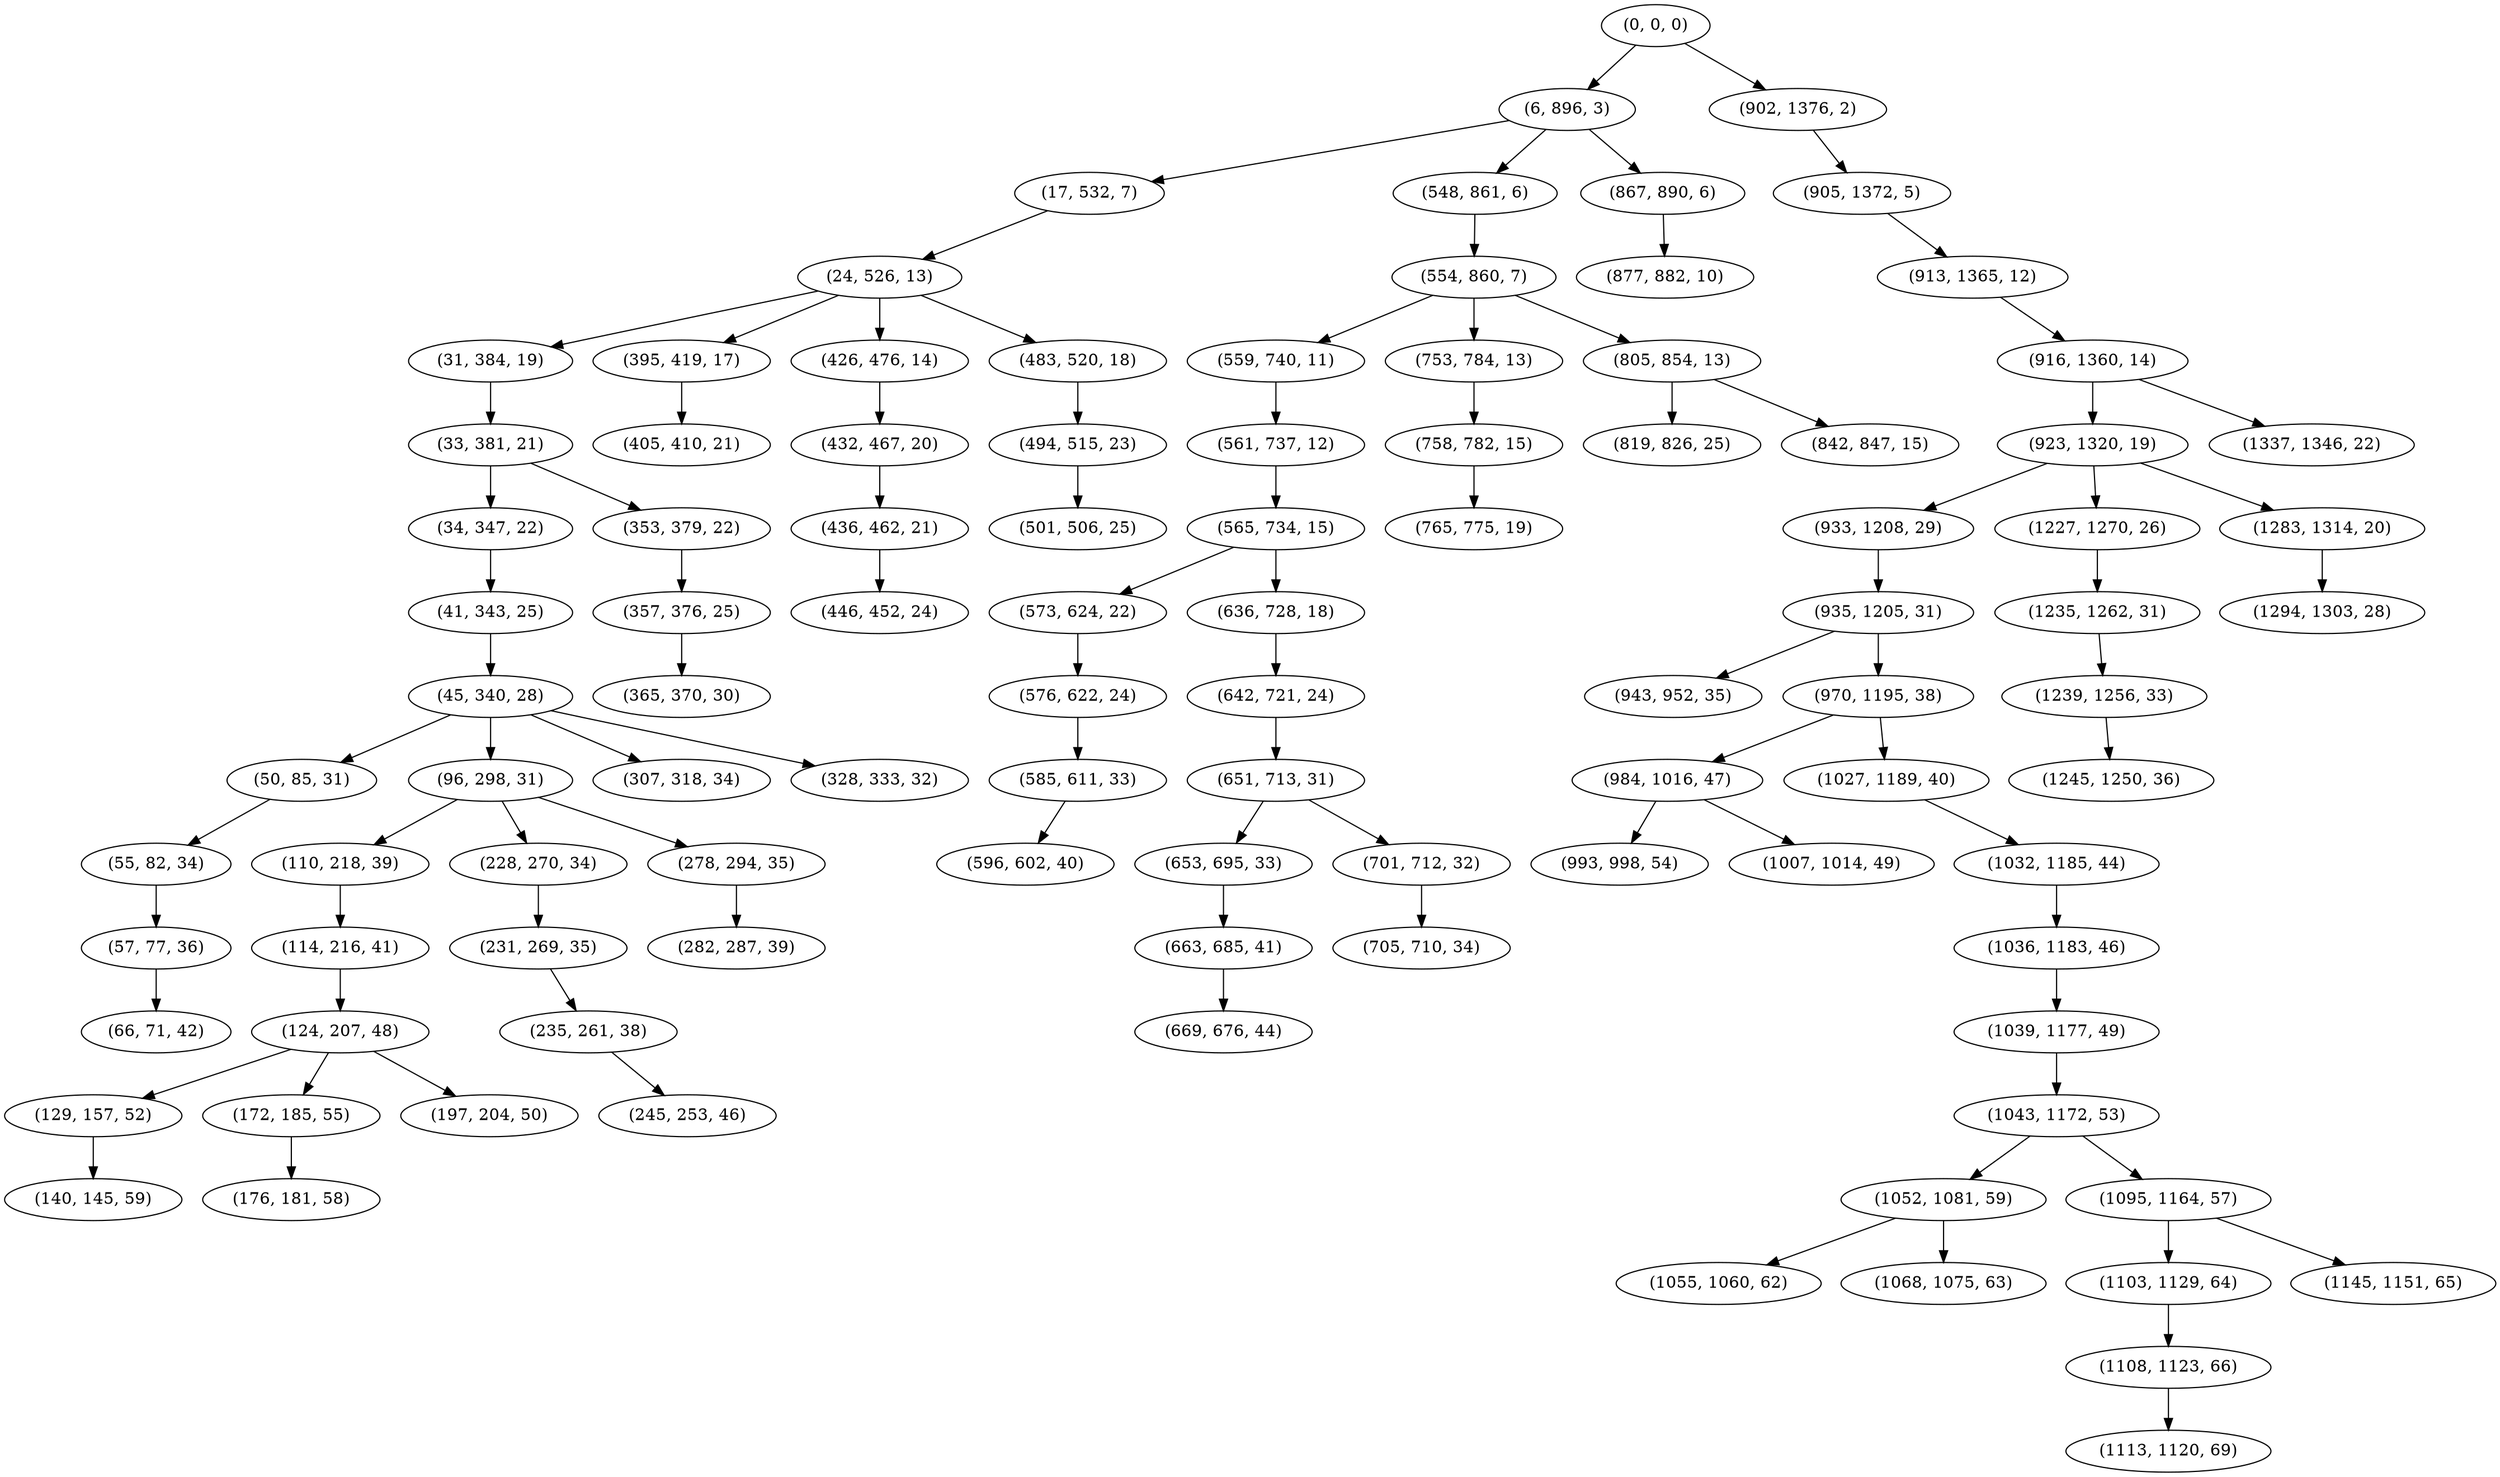 digraph tree {
    "(0, 0, 0)";
    "(6, 896, 3)";
    "(17, 532, 7)";
    "(24, 526, 13)";
    "(31, 384, 19)";
    "(33, 381, 21)";
    "(34, 347, 22)";
    "(41, 343, 25)";
    "(45, 340, 28)";
    "(50, 85, 31)";
    "(55, 82, 34)";
    "(57, 77, 36)";
    "(66, 71, 42)";
    "(96, 298, 31)";
    "(110, 218, 39)";
    "(114, 216, 41)";
    "(124, 207, 48)";
    "(129, 157, 52)";
    "(140, 145, 59)";
    "(172, 185, 55)";
    "(176, 181, 58)";
    "(197, 204, 50)";
    "(228, 270, 34)";
    "(231, 269, 35)";
    "(235, 261, 38)";
    "(245, 253, 46)";
    "(278, 294, 35)";
    "(282, 287, 39)";
    "(307, 318, 34)";
    "(328, 333, 32)";
    "(353, 379, 22)";
    "(357, 376, 25)";
    "(365, 370, 30)";
    "(395, 419, 17)";
    "(405, 410, 21)";
    "(426, 476, 14)";
    "(432, 467, 20)";
    "(436, 462, 21)";
    "(446, 452, 24)";
    "(483, 520, 18)";
    "(494, 515, 23)";
    "(501, 506, 25)";
    "(548, 861, 6)";
    "(554, 860, 7)";
    "(559, 740, 11)";
    "(561, 737, 12)";
    "(565, 734, 15)";
    "(573, 624, 22)";
    "(576, 622, 24)";
    "(585, 611, 33)";
    "(596, 602, 40)";
    "(636, 728, 18)";
    "(642, 721, 24)";
    "(651, 713, 31)";
    "(653, 695, 33)";
    "(663, 685, 41)";
    "(669, 676, 44)";
    "(701, 712, 32)";
    "(705, 710, 34)";
    "(753, 784, 13)";
    "(758, 782, 15)";
    "(765, 775, 19)";
    "(805, 854, 13)";
    "(819, 826, 25)";
    "(842, 847, 15)";
    "(867, 890, 6)";
    "(877, 882, 10)";
    "(902, 1376, 2)";
    "(905, 1372, 5)";
    "(913, 1365, 12)";
    "(916, 1360, 14)";
    "(923, 1320, 19)";
    "(933, 1208, 29)";
    "(935, 1205, 31)";
    "(943, 952, 35)";
    "(970, 1195, 38)";
    "(984, 1016, 47)";
    "(993, 998, 54)";
    "(1007, 1014, 49)";
    "(1027, 1189, 40)";
    "(1032, 1185, 44)";
    "(1036, 1183, 46)";
    "(1039, 1177, 49)";
    "(1043, 1172, 53)";
    "(1052, 1081, 59)";
    "(1055, 1060, 62)";
    "(1068, 1075, 63)";
    "(1095, 1164, 57)";
    "(1103, 1129, 64)";
    "(1108, 1123, 66)";
    "(1113, 1120, 69)";
    "(1145, 1151, 65)";
    "(1227, 1270, 26)";
    "(1235, 1262, 31)";
    "(1239, 1256, 33)";
    "(1245, 1250, 36)";
    "(1283, 1314, 20)";
    "(1294, 1303, 28)";
    "(1337, 1346, 22)";
    "(0, 0, 0)" -> "(6, 896, 3)";
    "(0, 0, 0)" -> "(902, 1376, 2)";
    "(6, 896, 3)" -> "(17, 532, 7)";
    "(6, 896, 3)" -> "(548, 861, 6)";
    "(6, 896, 3)" -> "(867, 890, 6)";
    "(17, 532, 7)" -> "(24, 526, 13)";
    "(24, 526, 13)" -> "(31, 384, 19)";
    "(24, 526, 13)" -> "(395, 419, 17)";
    "(24, 526, 13)" -> "(426, 476, 14)";
    "(24, 526, 13)" -> "(483, 520, 18)";
    "(31, 384, 19)" -> "(33, 381, 21)";
    "(33, 381, 21)" -> "(34, 347, 22)";
    "(33, 381, 21)" -> "(353, 379, 22)";
    "(34, 347, 22)" -> "(41, 343, 25)";
    "(41, 343, 25)" -> "(45, 340, 28)";
    "(45, 340, 28)" -> "(50, 85, 31)";
    "(45, 340, 28)" -> "(96, 298, 31)";
    "(45, 340, 28)" -> "(307, 318, 34)";
    "(45, 340, 28)" -> "(328, 333, 32)";
    "(50, 85, 31)" -> "(55, 82, 34)";
    "(55, 82, 34)" -> "(57, 77, 36)";
    "(57, 77, 36)" -> "(66, 71, 42)";
    "(96, 298, 31)" -> "(110, 218, 39)";
    "(96, 298, 31)" -> "(228, 270, 34)";
    "(96, 298, 31)" -> "(278, 294, 35)";
    "(110, 218, 39)" -> "(114, 216, 41)";
    "(114, 216, 41)" -> "(124, 207, 48)";
    "(124, 207, 48)" -> "(129, 157, 52)";
    "(124, 207, 48)" -> "(172, 185, 55)";
    "(124, 207, 48)" -> "(197, 204, 50)";
    "(129, 157, 52)" -> "(140, 145, 59)";
    "(172, 185, 55)" -> "(176, 181, 58)";
    "(228, 270, 34)" -> "(231, 269, 35)";
    "(231, 269, 35)" -> "(235, 261, 38)";
    "(235, 261, 38)" -> "(245, 253, 46)";
    "(278, 294, 35)" -> "(282, 287, 39)";
    "(353, 379, 22)" -> "(357, 376, 25)";
    "(357, 376, 25)" -> "(365, 370, 30)";
    "(395, 419, 17)" -> "(405, 410, 21)";
    "(426, 476, 14)" -> "(432, 467, 20)";
    "(432, 467, 20)" -> "(436, 462, 21)";
    "(436, 462, 21)" -> "(446, 452, 24)";
    "(483, 520, 18)" -> "(494, 515, 23)";
    "(494, 515, 23)" -> "(501, 506, 25)";
    "(548, 861, 6)" -> "(554, 860, 7)";
    "(554, 860, 7)" -> "(559, 740, 11)";
    "(554, 860, 7)" -> "(753, 784, 13)";
    "(554, 860, 7)" -> "(805, 854, 13)";
    "(559, 740, 11)" -> "(561, 737, 12)";
    "(561, 737, 12)" -> "(565, 734, 15)";
    "(565, 734, 15)" -> "(573, 624, 22)";
    "(565, 734, 15)" -> "(636, 728, 18)";
    "(573, 624, 22)" -> "(576, 622, 24)";
    "(576, 622, 24)" -> "(585, 611, 33)";
    "(585, 611, 33)" -> "(596, 602, 40)";
    "(636, 728, 18)" -> "(642, 721, 24)";
    "(642, 721, 24)" -> "(651, 713, 31)";
    "(651, 713, 31)" -> "(653, 695, 33)";
    "(651, 713, 31)" -> "(701, 712, 32)";
    "(653, 695, 33)" -> "(663, 685, 41)";
    "(663, 685, 41)" -> "(669, 676, 44)";
    "(701, 712, 32)" -> "(705, 710, 34)";
    "(753, 784, 13)" -> "(758, 782, 15)";
    "(758, 782, 15)" -> "(765, 775, 19)";
    "(805, 854, 13)" -> "(819, 826, 25)";
    "(805, 854, 13)" -> "(842, 847, 15)";
    "(867, 890, 6)" -> "(877, 882, 10)";
    "(902, 1376, 2)" -> "(905, 1372, 5)";
    "(905, 1372, 5)" -> "(913, 1365, 12)";
    "(913, 1365, 12)" -> "(916, 1360, 14)";
    "(916, 1360, 14)" -> "(923, 1320, 19)";
    "(916, 1360, 14)" -> "(1337, 1346, 22)";
    "(923, 1320, 19)" -> "(933, 1208, 29)";
    "(923, 1320, 19)" -> "(1227, 1270, 26)";
    "(923, 1320, 19)" -> "(1283, 1314, 20)";
    "(933, 1208, 29)" -> "(935, 1205, 31)";
    "(935, 1205, 31)" -> "(943, 952, 35)";
    "(935, 1205, 31)" -> "(970, 1195, 38)";
    "(970, 1195, 38)" -> "(984, 1016, 47)";
    "(970, 1195, 38)" -> "(1027, 1189, 40)";
    "(984, 1016, 47)" -> "(993, 998, 54)";
    "(984, 1016, 47)" -> "(1007, 1014, 49)";
    "(1027, 1189, 40)" -> "(1032, 1185, 44)";
    "(1032, 1185, 44)" -> "(1036, 1183, 46)";
    "(1036, 1183, 46)" -> "(1039, 1177, 49)";
    "(1039, 1177, 49)" -> "(1043, 1172, 53)";
    "(1043, 1172, 53)" -> "(1052, 1081, 59)";
    "(1043, 1172, 53)" -> "(1095, 1164, 57)";
    "(1052, 1081, 59)" -> "(1055, 1060, 62)";
    "(1052, 1081, 59)" -> "(1068, 1075, 63)";
    "(1095, 1164, 57)" -> "(1103, 1129, 64)";
    "(1095, 1164, 57)" -> "(1145, 1151, 65)";
    "(1103, 1129, 64)" -> "(1108, 1123, 66)";
    "(1108, 1123, 66)" -> "(1113, 1120, 69)";
    "(1227, 1270, 26)" -> "(1235, 1262, 31)";
    "(1235, 1262, 31)" -> "(1239, 1256, 33)";
    "(1239, 1256, 33)" -> "(1245, 1250, 36)";
    "(1283, 1314, 20)" -> "(1294, 1303, 28)";
}
